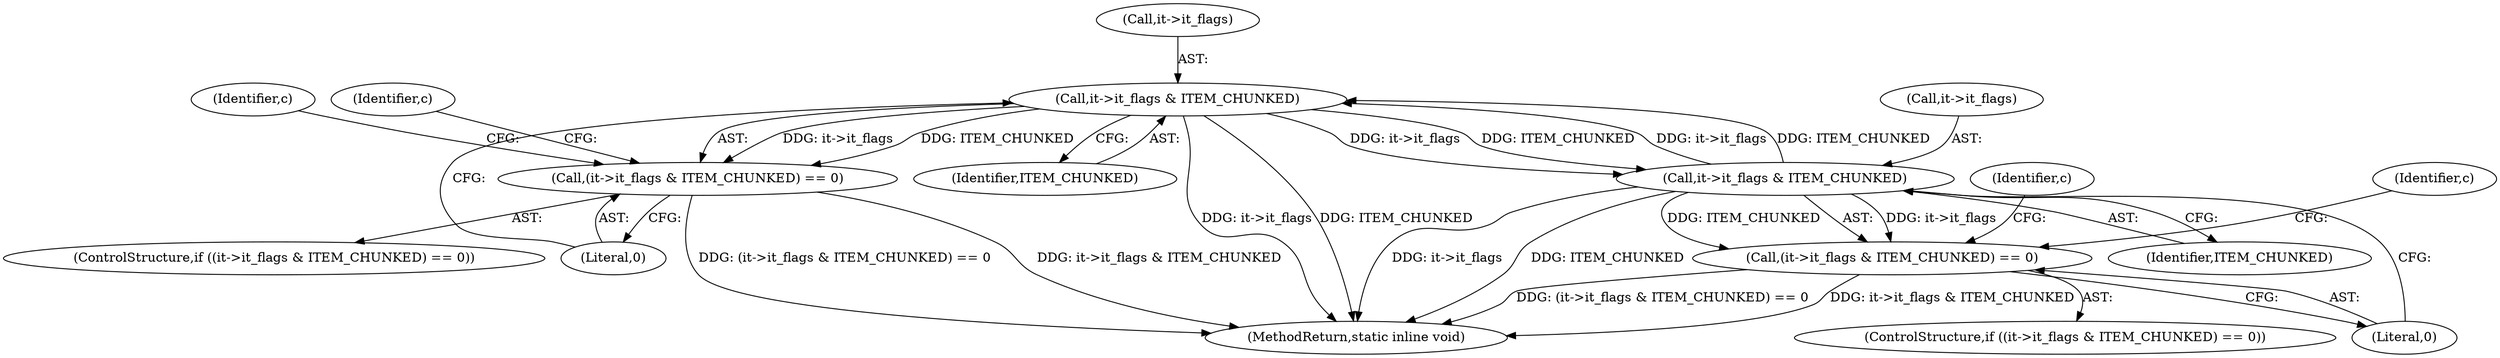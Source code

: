 digraph "0_memcached_a8c4a82787b8b6c256d61bd5c42fb7f92d1bae00@pointer" {
"1000471" [label="(Call,it->it_flags & ITEM_CHUNKED)"];
"1000404" [label="(Call,it->it_flags & ITEM_CHUNKED)"];
"1000471" [label="(Call,it->it_flags & ITEM_CHUNKED)"];
"1000403" [label="(Call,(it->it_flags & ITEM_CHUNKED) == 0)"];
"1000470" [label="(Call,(it->it_flags & ITEM_CHUNKED) == 0)"];
"1000404" [label="(Call,it->it_flags & ITEM_CHUNKED)"];
"1000408" [label="(Identifier,ITEM_CHUNKED)"];
"1000405" [label="(Call,it->it_flags)"];
"1000481" [label="(Identifier,c)"];
"1000402" [label="(ControlStructure,if ((it->it_flags & ITEM_CHUNKED) == 0))"];
"1000755" [label="(MethodReturn,static inline void)"];
"1000476" [label="(Literal,0)"];
"1000472" [label="(Call,it->it_flags)"];
"1000403" [label="(Call,(it->it_flags & ITEM_CHUNKED) == 0)"];
"1000470" [label="(Call,(it->it_flags & ITEM_CHUNKED) == 0)"];
"1000409" [label="(Literal,0)"];
"1000412" [label="(Identifier,c)"];
"1000501" [label="(Identifier,c)"];
"1000471" [label="(Call,it->it_flags & ITEM_CHUNKED)"];
"1000475" [label="(Identifier,ITEM_CHUNKED)"];
"1000469" [label="(ControlStructure,if ((it->it_flags & ITEM_CHUNKED) == 0))"];
"1000422" [label="(Identifier,c)"];
"1000471" -> "1000470"  [label="AST: "];
"1000471" -> "1000475"  [label="CFG: "];
"1000472" -> "1000471"  [label="AST: "];
"1000475" -> "1000471"  [label="AST: "];
"1000476" -> "1000471"  [label="CFG: "];
"1000471" -> "1000755"  [label="DDG: it->it_flags"];
"1000471" -> "1000755"  [label="DDG: ITEM_CHUNKED"];
"1000471" -> "1000404"  [label="DDG: it->it_flags"];
"1000471" -> "1000404"  [label="DDG: ITEM_CHUNKED"];
"1000471" -> "1000470"  [label="DDG: it->it_flags"];
"1000471" -> "1000470"  [label="DDG: ITEM_CHUNKED"];
"1000404" -> "1000471"  [label="DDG: it->it_flags"];
"1000404" -> "1000471"  [label="DDG: ITEM_CHUNKED"];
"1000404" -> "1000403"  [label="AST: "];
"1000404" -> "1000408"  [label="CFG: "];
"1000405" -> "1000404"  [label="AST: "];
"1000408" -> "1000404"  [label="AST: "];
"1000409" -> "1000404"  [label="CFG: "];
"1000404" -> "1000755"  [label="DDG: it->it_flags"];
"1000404" -> "1000755"  [label="DDG: ITEM_CHUNKED"];
"1000404" -> "1000403"  [label="DDG: it->it_flags"];
"1000404" -> "1000403"  [label="DDG: ITEM_CHUNKED"];
"1000403" -> "1000402"  [label="AST: "];
"1000403" -> "1000409"  [label="CFG: "];
"1000409" -> "1000403"  [label="AST: "];
"1000412" -> "1000403"  [label="CFG: "];
"1000422" -> "1000403"  [label="CFG: "];
"1000403" -> "1000755"  [label="DDG: it->it_flags & ITEM_CHUNKED"];
"1000403" -> "1000755"  [label="DDG: (it->it_flags & ITEM_CHUNKED) == 0"];
"1000470" -> "1000469"  [label="AST: "];
"1000470" -> "1000476"  [label="CFG: "];
"1000476" -> "1000470"  [label="AST: "];
"1000481" -> "1000470"  [label="CFG: "];
"1000501" -> "1000470"  [label="CFG: "];
"1000470" -> "1000755"  [label="DDG: it->it_flags & ITEM_CHUNKED"];
"1000470" -> "1000755"  [label="DDG: (it->it_flags & ITEM_CHUNKED) == 0"];
}
